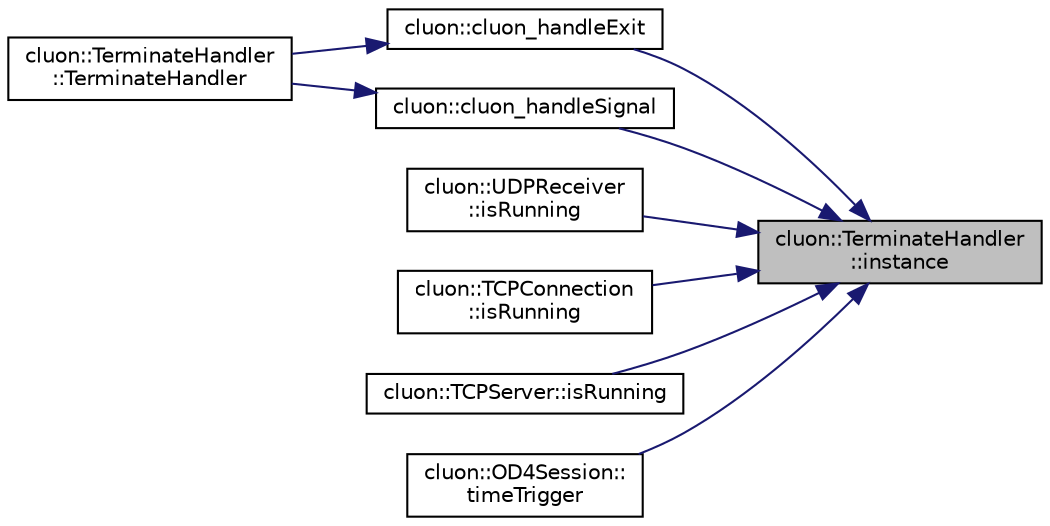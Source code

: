 digraph "cluon::TerminateHandler::instance"
{
 // LATEX_PDF_SIZE
  edge [fontname="Helvetica",fontsize="10",labelfontname="Helvetica",labelfontsize="10"];
  node [fontname="Helvetica",fontsize="10",shape=record];
  rankdir="RL";
  Node1 [label="cluon::TerminateHandler\l::instance",height=0.2,width=0.4,color="black", fillcolor="grey75", style="filled", fontcolor="black",tooltip=" "];
  Node1 -> Node2 [dir="back",color="midnightblue",fontsize="10",style="solid"];
  Node2 [label="cluon::cluon_handleExit",height=0.2,width=0.4,color="black", fillcolor="white", style="filled",URL="$namespacecluon.html#a5af169f11066223d295d7830911fd133",tooltip=" "];
  Node2 -> Node3 [dir="back",color="midnightblue",fontsize="10",style="solid"];
  Node3 [label="cluon::TerminateHandler\l::TerminateHandler",height=0.2,width=0.4,color="black", fillcolor="white", style="filled",URL="$classcluon_1_1TerminateHandler.html#acb6d78764f8b1fab26bcd91951080142",tooltip=" "];
  Node1 -> Node4 [dir="back",color="midnightblue",fontsize="10",style="solid"];
  Node4 [label="cluon::cluon_handleSignal",height=0.2,width=0.4,color="black", fillcolor="white", style="filled",URL="$namespacecluon.html#ada3629371549558f74bb89678696cd00",tooltip=" "];
  Node4 -> Node3 [dir="back",color="midnightblue",fontsize="10",style="solid"];
  Node1 -> Node5 [dir="back",color="midnightblue",fontsize="10",style="solid"];
  Node5 [label="cluon::UDPReceiver\l::isRunning",height=0.2,width=0.4,color="black", fillcolor="white", style="filled",URL="$classcluon_1_1UDPReceiver.html#a8f371c1a0bb9325bab53d3464eb3828e",tooltip=" "];
  Node1 -> Node6 [dir="back",color="midnightblue",fontsize="10",style="solid"];
  Node6 [label="cluon::TCPConnection\l::isRunning",height=0.2,width=0.4,color="black", fillcolor="white", style="filled",URL="$classcluon_1_1TCPConnection.html#a668b63d0a93c03fa7ead086d8fe80c66",tooltip=" "];
  Node1 -> Node7 [dir="back",color="midnightblue",fontsize="10",style="solid"];
  Node7 [label="cluon::TCPServer::isRunning",height=0.2,width=0.4,color="black", fillcolor="white", style="filled",URL="$classcluon_1_1TCPServer.html#a8a984878e7f1c210b101fca0caa1ee3e",tooltip=" "];
  Node1 -> Node8 [dir="back",color="midnightblue",fontsize="10",style="solid"];
  Node8 [label="cluon::OD4Session::\ltimeTrigger",height=0.2,width=0.4,color="black", fillcolor="white", style="filled",URL="$classcluon_1_1OD4Session.html#a2bd324b893072614ba917e5f1fd1cdc2",tooltip=" "];
}
